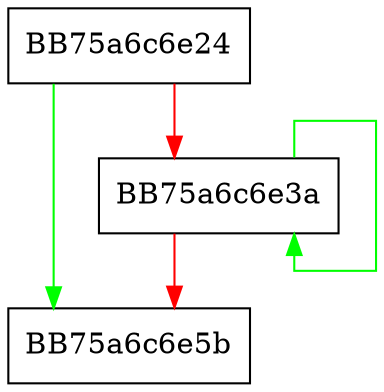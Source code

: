 digraph clear {
  node [shape="box"];
  graph [splines=ortho];
  BB75a6c6e24 -> BB75a6c6e5b [color="green"];
  BB75a6c6e24 -> BB75a6c6e3a [color="red"];
  BB75a6c6e3a -> BB75a6c6e3a [color="green"];
  BB75a6c6e3a -> BB75a6c6e5b [color="red"];
}